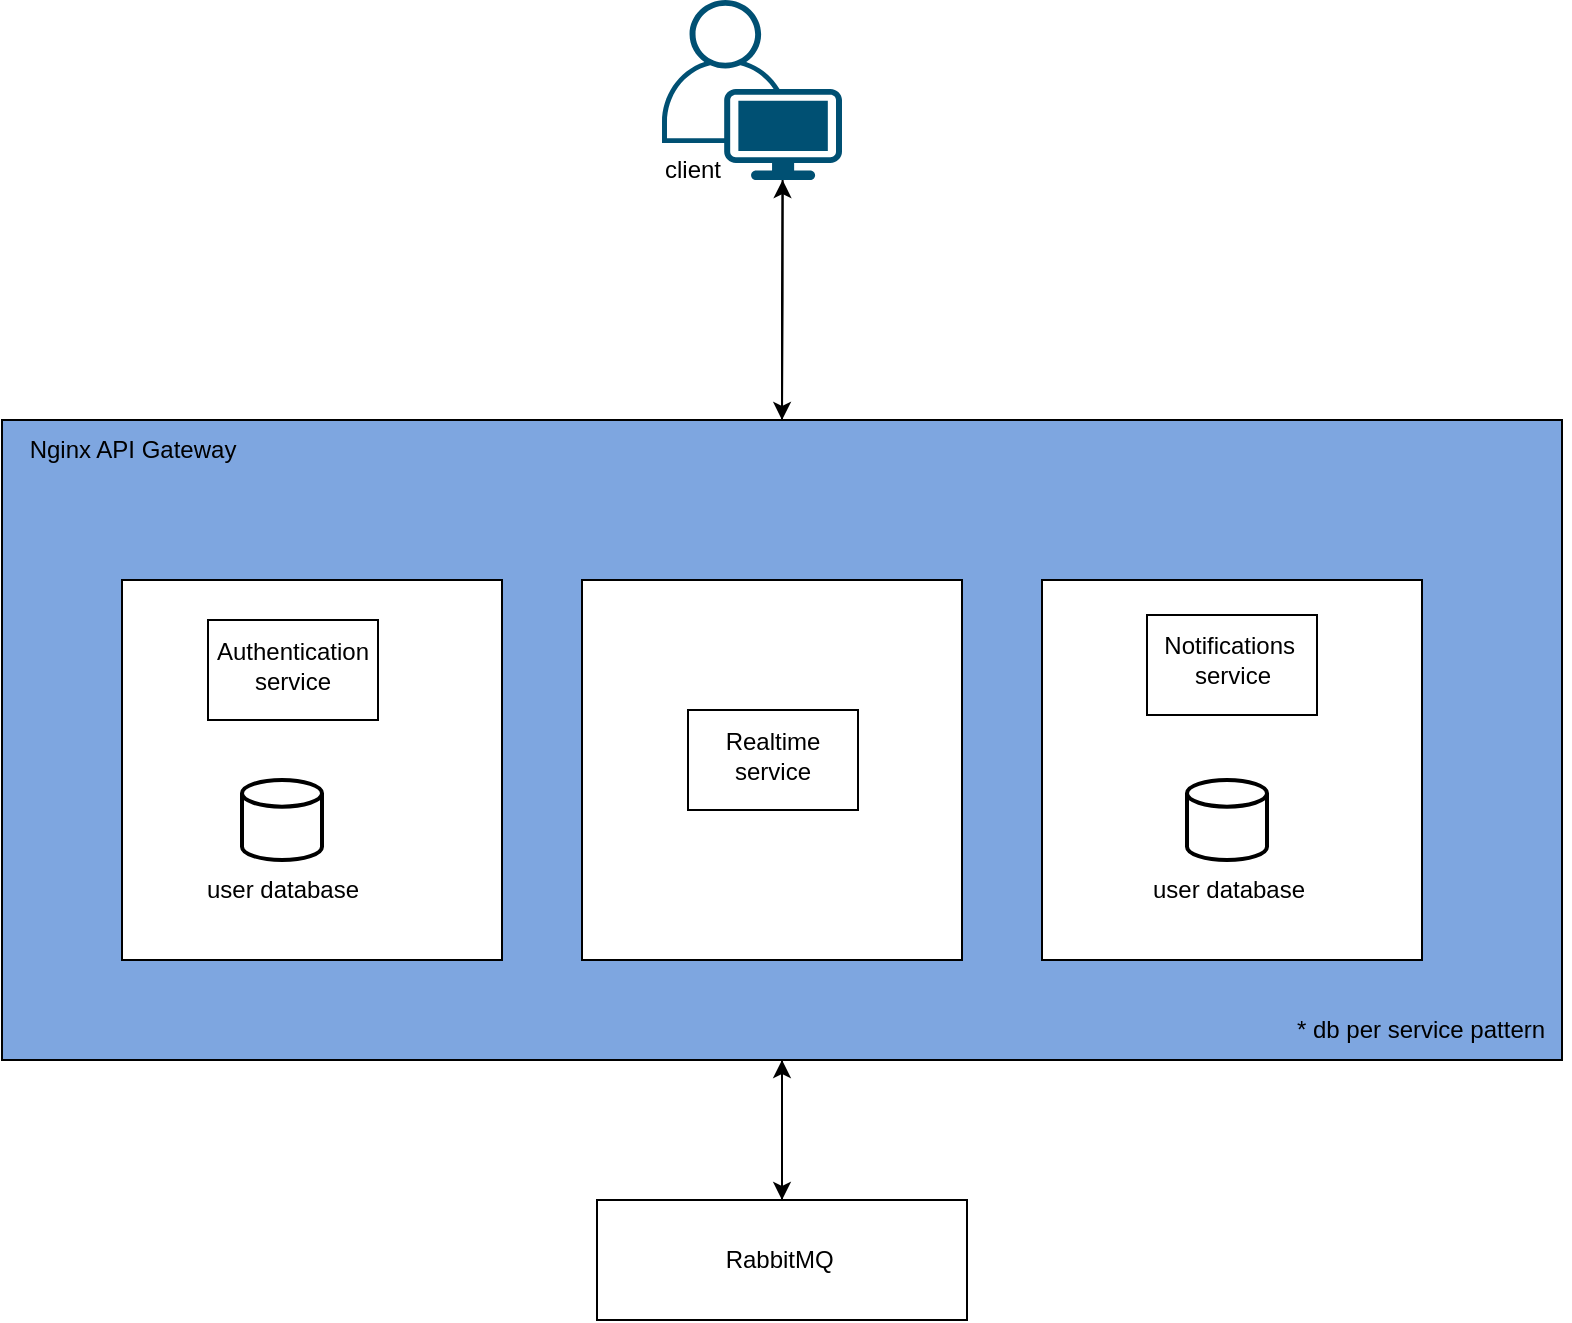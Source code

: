<mxfile version="24.2.1" type="device">
  <diagram name="Page-1" id="GcMDtec1YyRWMdbpPKq7">
    <mxGraphModel dx="1096" dy="1667" grid="1" gridSize="10" guides="1" tooltips="1" connect="1" arrows="1" fold="1" page="1" pageScale="1" pageWidth="827" pageHeight="1169" math="0" shadow="0">
      <root>
        <mxCell id="0" />
        <mxCell id="1" parent="0" />
        <mxCell id="1psI2NaKW_PAm95EMRXX-45" style="edgeStyle=orthogonalEdgeStyle;rounded=0;orthogonalLoop=1;jettySize=auto;html=1;entryX=0.5;entryY=0;entryDx=0;entryDy=0;" edge="1" parent="1" source="1psI2NaKW_PAm95EMRXX-12" target="1psI2NaKW_PAm95EMRXX-41">
          <mxGeometry relative="1" as="geometry">
            <mxPoint x="390" y="420" as="targetPoint" />
          </mxGeometry>
        </mxCell>
        <mxCell id="1psI2NaKW_PAm95EMRXX-12" value="" style="rounded=0;whiteSpace=wrap;html=1;shadow=0;fillColor=#7EA6E0;" vertex="1" parent="1">
          <mxGeometry y="40" width="780" height="320" as="geometry" />
        </mxCell>
        <mxCell id="1psI2NaKW_PAm95EMRXX-2" value="" style="whiteSpace=wrap;html=1;aspect=fixed;" vertex="1" parent="1">
          <mxGeometry x="60" y="120" width="190" height="190" as="geometry" />
        </mxCell>
        <mxCell id="1psI2NaKW_PAm95EMRXX-3" value="" style="whiteSpace=wrap;html=1;aspect=fixed;" vertex="1" parent="1">
          <mxGeometry x="290" y="120" width="190" height="190" as="geometry" />
        </mxCell>
        <mxCell id="1psI2NaKW_PAm95EMRXX-37" style="edgeStyle=orthogonalEdgeStyle;rounded=0;orthogonalLoop=1;jettySize=auto;html=1;exitX=0.67;exitY=1;exitDx=0;exitDy=0;exitPerimeter=0;" edge="1" parent="1" source="1psI2NaKW_PAm95EMRXX-4">
          <mxGeometry relative="1" as="geometry">
            <mxPoint x="390" y="40" as="targetPoint" />
          </mxGeometry>
        </mxCell>
        <mxCell id="1psI2NaKW_PAm95EMRXX-4" value="" style="points=[[0.35,0,0],[0.98,0.51,0],[1,0.71,0],[0.67,1,0],[0,0.795,0],[0,0.65,0]];verticalLabelPosition=bottom;sketch=0;html=1;verticalAlign=top;aspect=fixed;align=center;pointerEvents=1;shape=mxgraph.cisco19.user;fillColor=#005073;strokeColor=none;" vertex="1" parent="1">
          <mxGeometry x="330" y="-170" width="90" height="90" as="geometry" />
        </mxCell>
        <mxCell id="1psI2NaKW_PAm95EMRXX-5" value="" style="whiteSpace=wrap;html=1;aspect=fixed;" vertex="1" parent="1">
          <mxGeometry x="520" y="120" width="190" height="190" as="geometry" />
        </mxCell>
        <mxCell id="1psI2NaKW_PAm95EMRXX-14" value="Nginx API Gateway" style="text;html=1;align=center;verticalAlign=middle;resizable=0;points=[];autosize=1;strokeColor=none;fillColor=none;" vertex="1" parent="1">
          <mxGeometry y="40" width="130" height="30" as="geometry" />
        </mxCell>
        <mxCell id="1psI2NaKW_PAm95EMRXX-16" value="&lt;h1 style=&quot;box-sizing: border-box; margin: 20px 0px 10px; font-size: 36px; font-family: &amp;quot;Helvetica Neue&amp;quot;, Helvetica, Arial, sans-serif; font-weight: 500; line-height: 1.1; color: rgb(51, 51, 51); text-align: start; text-wrap: wrap; background-color: rgb(255, 255, 255);&quot;&gt;&lt;br&gt;&lt;/h1&gt;" style="text;html=1;align=center;verticalAlign=middle;resizable=0;points=[];autosize=1;strokeColor=none;fillColor=none;" vertex="1" parent="1">
          <mxGeometry x="680" y="333" width="20" height="80" as="geometry" />
        </mxCell>
        <mxCell id="1psI2NaKW_PAm95EMRXX-17" value="" style="strokeWidth=2;html=1;shape=mxgraph.flowchart.database;whiteSpace=wrap;" vertex="1" parent="1">
          <mxGeometry x="120" y="220" width="40" height="40" as="geometry" />
        </mxCell>
        <mxCell id="1psI2NaKW_PAm95EMRXX-18" value="user database" style="text;html=1;align=center;verticalAlign=middle;resizable=0;points=[];autosize=1;strokeColor=none;fillColor=none;" vertex="1" parent="1">
          <mxGeometry x="90" y="260" width="100" height="30" as="geometry" />
        </mxCell>
        <mxCell id="1psI2NaKW_PAm95EMRXX-26" value="" style="strokeWidth=2;html=1;shape=mxgraph.flowchart.database;whiteSpace=wrap;" vertex="1" parent="1">
          <mxGeometry x="592.5" y="220" width="40" height="40" as="geometry" />
        </mxCell>
        <mxCell id="1psI2NaKW_PAm95EMRXX-27" value="user database" style="text;html=1;align=center;verticalAlign=middle;resizable=0;points=[];autosize=1;strokeColor=none;fillColor=none;" vertex="1" parent="1">
          <mxGeometry x="562.5" y="260" width="100" height="30" as="geometry" />
        </mxCell>
        <mxCell id="1psI2NaKW_PAm95EMRXX-30" value="" style="rounded=0;whiteSpace=wrap;html=1;" vertex="1" parent="1">
          <mxGeometry x="572.5" y="137.5" width="85" height="50" as="geometry" />
        </mxCell>
        <mxCell id="1psI2NaKW_PAm95EMRXX-28" value="Notifications&amp;nbsp;&lt;div&gt;service&lt;/div&gt;" style="text;html=1;align=center;verticalAlign=middle;resizable=0;points=[];autosize=1;strokeColor=none;fillColor=none;" vertex="1" parent="1">
          <mxGeometry x="569.5" y="140" width="90" height="40" as="geometry" />
        </mxCell>
        <mxCell id="1psI2NaKW_PAm95EMRXX-31" value="" style="rounded=0;whiteSpace=wrap;html=1;" vertex="1" parent="1">
          <mxGeometry x="343" y="185" width="85" height="50" as="geometry" />
        </mxCell>
        <mxCell id="1psI2NaKW_PAm95EMRXX-32" value="Realtime&lt;div&gt;service&lt;/div&gt;" style="text;html=1;align=center;verticalAlign=middle;resizable=0;points=[];autosize=1;strokeColor=none;fillColor=none;" vertex="1" parent="1">
          <mxGeometry x="350" y="187.5" width="70" height="40" as="geometry" />
        </mxCell>
        <mxCell id="1psI2NaKW_PAm95EMRXX-34" value="" style="rounded=0;whiteSpace=wrap;html=1;" vertex="1" parent="1">
          <mxGeometry x="103" y="140" width="85" height="50" as="geometry" />
        </mxCell>
        <mxCell id="1psI2NaKW_PAm95EMRXX-33" value="&lt;div&gt;Authentication&lt;/div&gt;&lt;div&gt;service&lt;/div&gt;" style="text;html=1;align=center;verticalAlign=middle;resizable=0;points=[];autosize=1;strokeColor=none;fillColor=none;" vertex="1" parent="1">
          <mxGeometry x="95" y="142.5" width="100" height="40" as="geometry" />
        </mxCell>
        <mxCell id="1psI2NaKW_PAm95EMRXX-35" value="* db per service pattern" style="text;html=1;align=center;verticalAlign=middle;resizable=0;points=[];autosize=1;strokeColor=none;fillColor=none;" vertex="1" parent="1">
          <mxGeometry x="634" y="330" width="150" height="30" as="geometry" />
        </mxCell>
        <mxCell id="1psI2NaKW_PAm95EMRXX-36" style="edgeStyle=orthogonalEdgeStyle;rounded=0;orthogonalLoop=1;jettySize=auto;html=1;entryX=0.67;entryY=1;entryDx=0;entryDy=0;entryPerimeter=0;" edge="1" parent="1" source="1psI2NaKW_PAm95EMRXX-12" target="1psI2NaKW_PAm95EMRXX-4">
          <mxGeometry relative="1" as="geometry" />
        </mxCell>
        <mxCell id="1psI2NaKW_PAm95EMRXX-47" style="edgeStyle=orthogonalEdgeStyle;rounded=0;orthogonalLoop=1;jettySize=auto;html=1;exitX=0.5;exitY=0;exitDx=0;exitDy=0;entryX=0.5;entryY=1;entryDx=0;entryDy=0;" edge="1" parent="1" source="1psI2NaKW_PAm95EMRXX-41" target="1psI2NaKW_PAm95EMRXX-12">
          <mxGeometry relative="1" as="geometry" />
        </mxCell>
        <mxCell id="1psI2NaKW_PAm95EMRXX-41" value="RabbitMQ&amp;nbsp;" style="rounded=0;whiteSpace=wrap;html=1;" vertex="1" parent="1">
          <mxGeometry x="297.5" y="430" width="185" height="60" as="geometry" />
        </mxCell>
        <mxCell id="1psI2NaKW_PAm95EMRXX-51" value="client" style="text;html=1;align=center;verticalAlign=middle;resizable=0;points=[];autosize=1;strokeColor=none;fillColor=none;" vertex="1" parent="1">
          <mxGeometry x="320" y="-100" width="50" height="30" as="geometry" />
        </mxCell>
      </root>
    </mxGraphModel>
  </diagram>
</mxfile>

